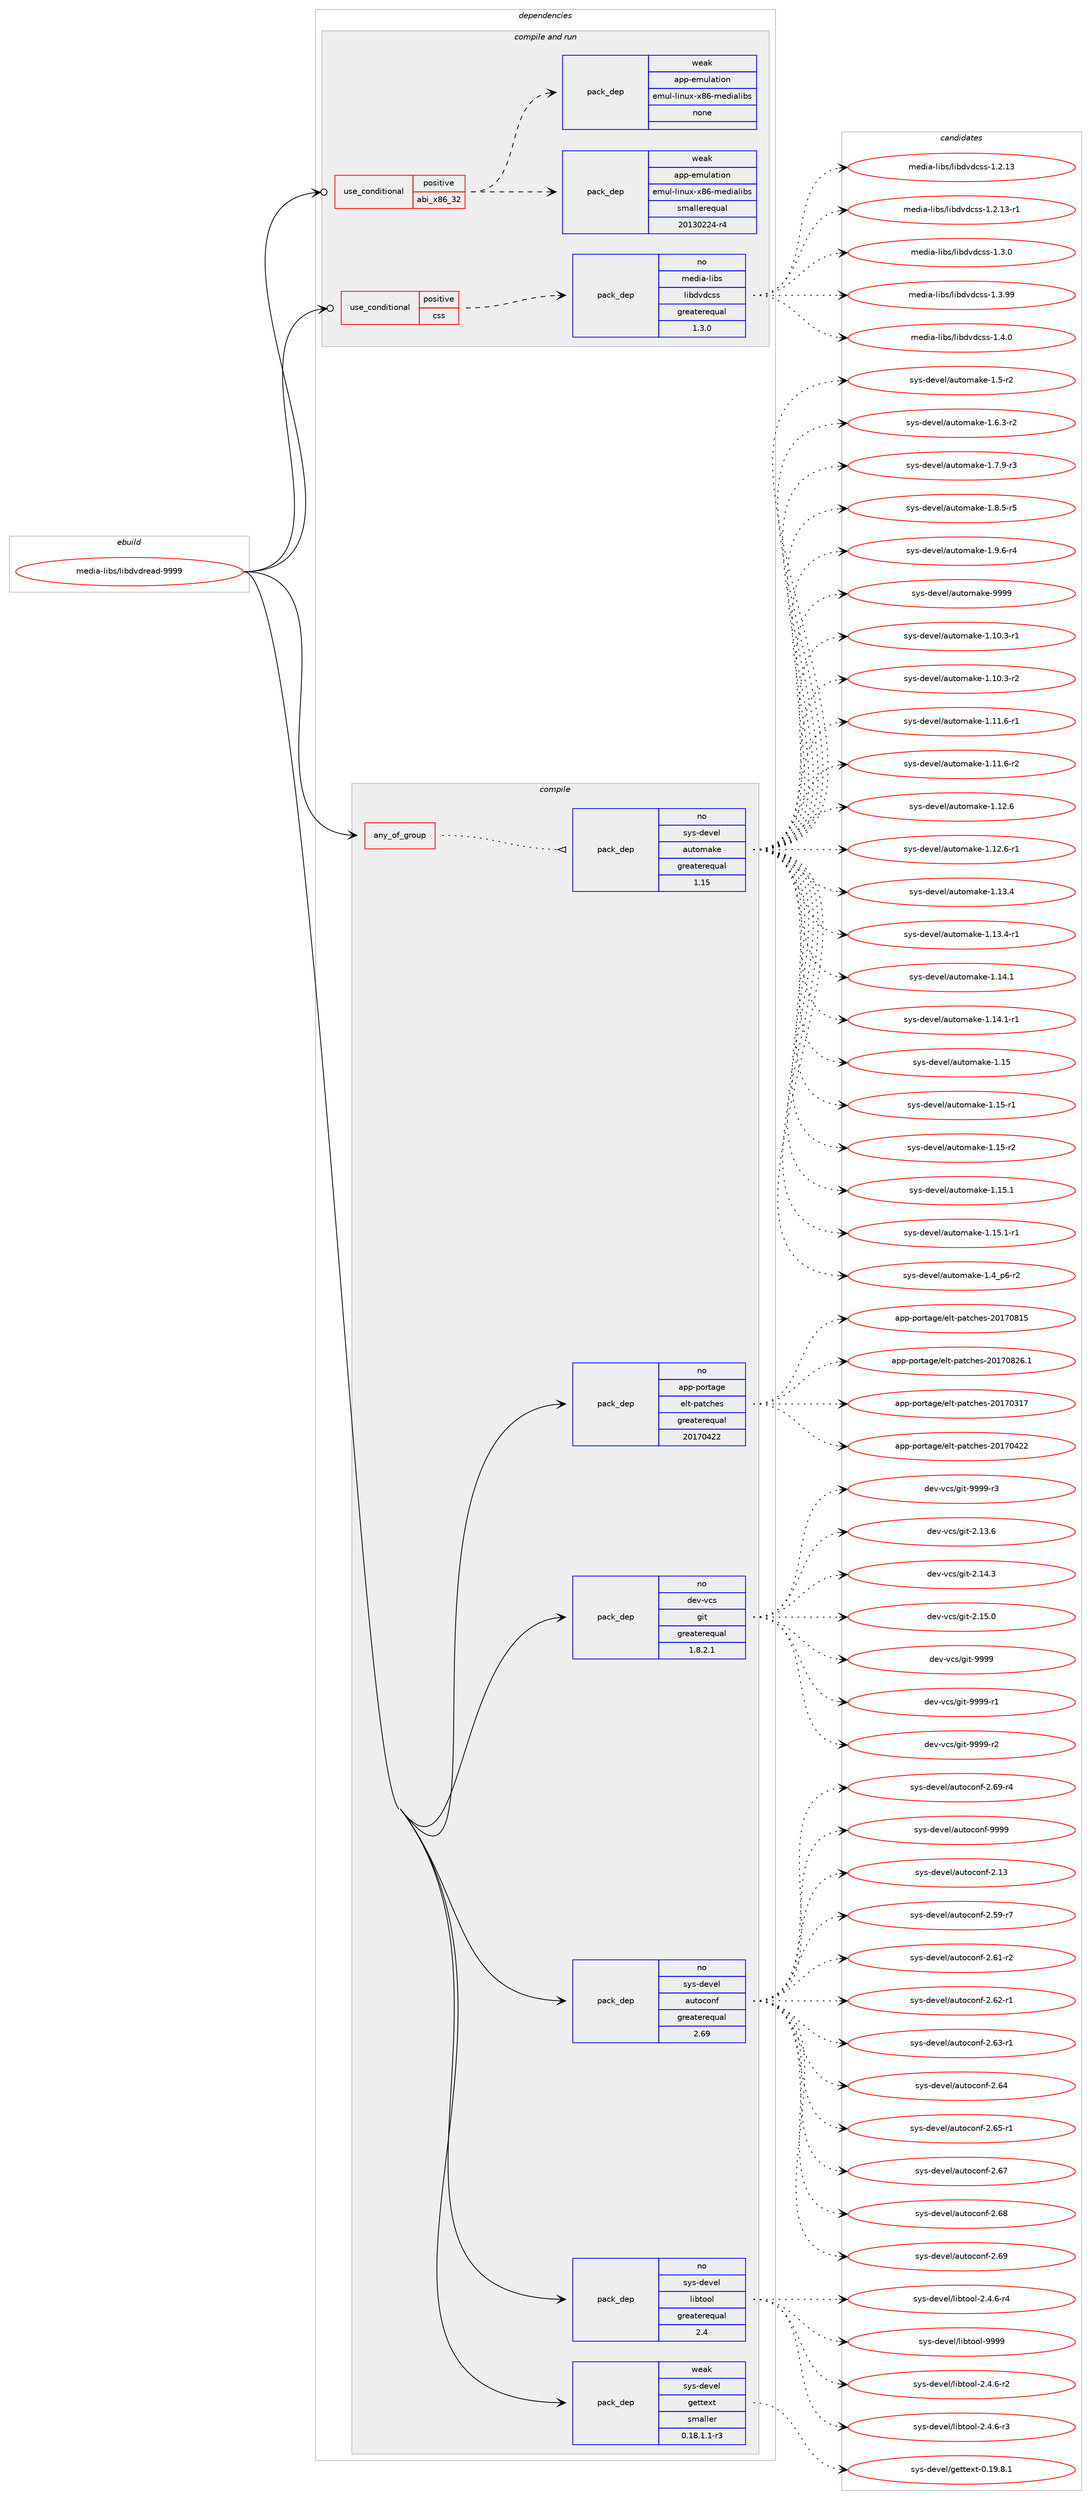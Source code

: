 digraph prolog {

# *************
# Graph options
# *************

newrank=true;
concentrate=true;
compound=true;
graph [rankdir=LR,fontname=Helvetica,fontsize=10,ranksep=1.5];#, ranksep=2.5, nodesep=0.2];
edge  [arrowhead=vee];
node  [fontname=Helvetica,fontsize=10];

# **********
# The ebuild
# **********

subgraph cluster_leftcol {
color=gray;
rank=same;
label=<<i>ebuild</i>>;
id [label="media-libs/libdvdread-9999", color=red, width=4, href="../media-libs/libdvdread-9999.svg"];
}

# ****************
# The dependencies
# ****************

subgraph cluster_midcol {
color=gray;
label=<<i>dependencies</i>>;
subgraph cluster_compile {
fillcolor="#eeeeee";
style=filled;
label=<<i>compile</i>>;
subgraph any5492 {
dependency363318 [label=<<TABLE BORDER="0" CELLBORDER="1" CELLSPACING="0" CELLPADDING="4"><TR><TD CELLPADDING="10">any_of_group</TD></TR></TABLE>>, shape=none, color=red];subgraph pack268071 {
dependency363319 [label=<<TABLE BORDER="0" CELLBORDER="1" CELLSPACING="0" CELLPADDING="4" WIDTH="220"><TR><TD ROWSPAN="6" CELLPADDING="30">pack_dep</TD></TR><TR><TD WIDTH="110">no</TD></TR><TR><TD>sys-devel</TD></TR><TR><TD>automake</TD></TR><TR><TD>greaterequal</TD></TR><TR><TD>1.15</TD></TR></TABLE>>, shape=none, color=blue];
}
dependency363318:e -> dependency363319:w [weight=20,style="dotted",arrowhead="oinv"];
}
id:e -> dependency363318:w [weight=20,style="solid",arrowhead="vee"];
subgraph pack268072 {
dependency363320 [label=<<TABLE BORDER="0" CELLBORDER="1" CELLSPACING="0" CELLPADDING="4" WIDTH="220"><TR><TD ROWSPAN="6" CELLPADDING="30">pack_dep</TD></TR><TR><TD WIDTH="110">no</TD></TR><TR><TD>app-portage</TD></TR><TR><TD>elt-patches</TD></TR><TR><TD>greaterequal</TD></TR><TR><TD>20170422</TD></TR></TABLE>>, shape=none, color=blue];
}
id:e -> dependency363320:w [weight=20,style="solid",arrowhead="vee"];
subgraph pack268073 {
dependency363321 [label=<<TABLE BORDER="0" CELLBORDER="1" CELLSPACING="0" CELLPADDING="4" WIDTH="220"><TR><TD ROWSPAN="6" CELLPADDING="30">pack_dep</TD></TR><TR><TD WIDTH="110">no</TD></TR><TR><TD>dev-vcs</TD></TR><TR><TD>git</TD></TR><TR><TD>greaterequal</TD></TR><TR><TD>1.8.2.1</TD></TR></TABLE>>, shape=none, color=blue];
}
id:e -> dependency363321:w [weight=20,style="solid",arrowhead="vee"];
subgraph pack268074 {
dependency363322 [label=<<TABLE BORDER="0" CELLBORDER="1" CELLSPACING="0" CELLPADDING="4" WIDTH="220"><TR><TD ROWSPAN="6" CELLPADDING="30">pack_dep</TD></TR><TR><TD WIDTH="110">no</TD></TR><TR><TD>sys-devel</TD></TR><TR><TD>autoconf</TD></TR><TR><TD>greaterequal</TD></TR><TR><TD>2.69</TD></TR></TABLE>>, shape=none, color=blue];
}
id:e -> dependency363322:w [weight=20,style="solid",arrowhead="vee"];
subgraph pack268075 {
dependency363323 [label=<<TABLE BORDER="0" CELLBORDER="1" CELLSPACING="0" CELLPADDING="4" WIDTH="220"><TR><TD ROWSPAN="6" CELLPADDING="30">pack_dep</TD></TR><TR><TD WIDTH="110">no</TD></TR><TR><TD>sys-devel</TD></TR><TR><TD>libtool</TD></TR><TR><TD>greaterequal</TD></TR><TR><TD>2.4</TD></TR></TABLE>>, shape=none, color=blue];
}
id:e -> dependency363323:w [weight=20,style="solid",arrowhead="vee"];
subgraph pack268076 {
dependency363324 [label=<<TABLE BORDER="0" CELLBORDER="1" CELLSPACING="0" CELLPADDING="4" WIDTH="220"><TR><TD ROWSPAN="6" CELLPADDING="30">pack_dep</TD></TR><TR><TD WIDTH="110">weak</TD></TR><TR><TD>sys-devel</TD></TR><TR><TD>gettext</TD></TR><TR><TD>smaller</TD></TR><TR><TD>0.18.1.1-r3</TD></TR></TABLE>>, shape=none, color=blue];
}
id:e -> dependency363324:w [weight=20,style="solid",arrowhead="vee"];
}
subgraph cluster_compileandrun {
fillcolor="#eeeeee";
style=filled;
label=<<i>compile and run</i>>;
subgraph cond89617 {
dependency363325 [label=<<TABLE BORDER="0" CELLBORDER="1" CELLSPACING="0" CELLPADDING="4"><TR><TD ROWSPAN="3" CELLPADDING="10">use_conditional</TD></TR><TR><TD>positive</TD></TR><TR><TD>abi_x86_32</TD></TR></TABLE>>, shape=none, color=red];
subgraph pack268077 {
dependency363326 [label=<<TABLE BORDER="0" CELLBORDER="1" CELLSPACING="0" CELLPADDING="4" WIDTH="220"><TR><TD ROWSPAN="6" CELLPADDING="30">pack_dep</TD></TR><TR><TD WIDTH="110">weak</TD></TR><TR><TD>app-emulation</TD></TR><TR><TD>emul-linux-x86-medialibs</TD></TR><TR><TD>smallerequal</TD></TR><TR><TD>20130224-r4</TD></TR></TABLE>>, shape=none, color=blue];
}
dependency363325:e -> dependency363326:w [weight=20,style="dashed",arrowhead="vee"];
subgraph pack268078 {
dependency363327 [label=<<TABLE BORDER="0" CELLBORDER="1" CELLSPACING="0" CELLPADDING="4" WIDTH="220"><TR><TD ROWSPAN="6" CELLPADDING="30">pack_dep</TD></TR><TR><TD WIDTH="110">weak</TD></TR><TR><TD>app-emulation</TD></TR><TR><TD>emul-linux-x86-medialibs</TD></TR><TR><TD>none</TD></TR><TR><TD></TD></TR></TABLE>>, shape=none, color=blue];
}
dependency363325:e -> dependency363327:w [weight=20,style="dashed",arrowhead="vee"];
}
id:e -> dependency363325:w [weight=20,style="solid",arrowhead="odotvee"];
subgraph cond89618 {
dependency363328 [label=<<TABLE BORDER="0" CELLBORDER="1" CELLSPACING="0" CELLPADDING="4"><TR><TD ROWSPAN="3" CELLPADDING="10">use_conditional</TD></TR><TR><TD>positive</TD></TR><TR><TD>css</TD></TR></TABLE>>, shape=none, color=red];
subgraph pack268079 {
dependency363329 [label=<<TABLE BORDER="0" CELLBORDER="1" CELLSPACING="0" CELLPADDING="4" WIDTH="220"><TR><TD ROWSPAN="6" CELLPADDING="30">pack_dep</TD></TR><TR><TD WIDTH="110">no</TD></TR><TR><TD>media-libs</TD></TR><TR><TD>libdvdcss</TD></TR><TR><TD>greaterequal</TD></TR><TR><TD>1.3.0</TD></TR></TABLE>>, shape=none, color=blue];
}
dependency363328:e -> dependency363329:w [weight=20,style="dashed",arrowhead="vee"];
}
id:e -> dependency363328:w [weight=20,style="solid",arrowhead="odotvee"];
}
subgraph cluster_run {
fillcolor="#eeeeee";
style=filled;
label=<<i>run</i>>;
}
}

# **************
# The candidates
# **************

subgraph cluster_choices {
rank=same;
color=gray;
label=<<i>candidates</i>>;

subgraph choice268071 {
color=black;
nodesep=1;
choice11512111545100101118101108479711711611110997107101454946494846514511449 [label="sys-devel/automake-1.10.3-r1", color=red, width=4,href="../sys-devel/automake-1.10.3-r1.svg"];
choice11512111545100101118101108479711711611110997107101454946494846514511450 [label="sys-devel/automake-1.10.3-r2", color=red, width=4,href="../sys-devel/automake-1.10.3-r2.svg"];
choice11512111545100101118101108479711711611110997107101454946494946544511449 [label="sys-devel/automake-1.11.6-r1", color=red, width=4,href="../sys-devel/automake-1.11.6-r1.svg"];
choice11512111545100101118101108479711711611110997107101454946494946544511450 [label="sys-devel/automake-1.11.6-r2", color=red, width=4,href="../sys-devel/automake-1.11.6-r2.svg"];
choice1151211154510010111810110847971171161111099710710145494649504654 [label="sys-devel/automake-1.12.6", color=red, width=4,href="../sys-devel/automake-1.12.6.svg"];
choice11512111545100101118101108479711711611110997107101454946495046544511449 [label="sys-devel/automake-1.12.6-r1", color=red, width=4,href="../sys-devel/automake-1.12.6-r1.svg"];
choice1151211154510010111810110847971171161111099710710145494649514652 [label="sys-devel/automake-1.13.4", color=red, width=4,href="../sys-devel/automake-1.13.4.svg"];
choice11512111545100101118101108479711711611110997107101454946495146524511449 [label="sys-devel/automake-1.13.4-r1", color=red, width=4,href="../sys-devel/automake-1.13.4-r1.svg"];
choice1151211154510010111810110847971171161111099710710145494649524649 [label="sys-devel/automake-1.14.1", color=red, width=4,href="../sys-devel/automake-1.14.1.svg"];
choice11512111545100101118101108479711711611110997107101454946495246494511449 [label="sys-devel/automake-1.14.1-r1", color=red, width=4,href="../sys-devel/automake-1.14.1-r1.svg"];
choice115121115451001011181011084797117116111109971071014549464953 [label="sys-devel/automake-1.15", color=red, width=4,href="../sys-devel/automake-1.15.svg"];
choice1151211154510010111810110847971171161111099710710145494649534511449 [label="sys-devel/automake-1.15-r1", color=red, width=4,href="../sys-devel/automake-1.15-r1.svg"];
choice1151211154510010111810110847971171161111099710710145494649534511450 [label="sys-devel/automake-1.15-r2", color=red, width=4,href="../sys-devel/automake-1.15-r2.svg"];
choice1151211154510010111810110847971171161111099710710145494649534649 [label="sys-devel/automake-1.15.1", color=red, width=4,href="../sys-devel/automake-1.15.1.svg"];
choice11512111545100101118101108479711711611110997107101454946495346494511449 [label="sys-devel/automake-1.15.1-r1", color=red, width=4,href="../sys-devel/automake-1.15.1-r1.svg"];
choice115121115451001011181011084797117116111109971071014549465295112544511450 [label="sys-devel/automake-1.4_p6-r2", color=red, width=4,href="../sys-devel/automake-1.4_p6-r2.svg"];
choice11512111545100101118101108479711711611110997107101454946534511450 [label="sys-devel/automake-1.5-r2", color=red, width=4,href="../sys-devel/automake-1.5-r2.svg"];
choice115121115451001011181011084797117116111109971071014549465446514511450 [label="sys-devel/automake-1.6.3-r2", color=red, width=4,href="../sys-devel/automake-1.6.3-r2.svg"];
choice115121115451001011181011084797117116111109971071014549465546574511451 [label="sys-devel/automake-1.7.9-r3", color=red, width=4,href="../sys-devel/automake-1.7.9-r3.svg"];
choice115121115451001011181011084797117116111109971071014549465646534511453 [label="sys-devel/automake-1.8.5-r5", color=red, width=4,href="../sys-devel/automake-1.8.5-r5.svg"];
choice115121115451001011181011084797117116111109971071014549465746544511452 [label="sys-devel/automake-1.9.6-r4", color=red, width=4,href="../sys-devel/automake-1.9.6-r4.svg"];
choice115121115451001011181011084797117116111109971071014557575757 [label="sys-devel/automake-9999", color=red, width=4,href="../sys-devel/automake-9999.svg"];
dependency363319:e -> choice11512111545100101118101108479711711611110997107101454946494846514511449:w [style=dotted,weight="100"];
dependency363319:e -> choice11512111545100101118101108479711711611110997107101454946494846514511450:w [style=dotted,weight="100"];
dependency363319:e -> choice11512111545100101118101108479711711611110997107101454946494946544511449:w [style=dotted,weight="100"];
dependency363319:e -> choice11512111545100101118101108479711711611110997107101454946494946544511450:w [style=dotted,weight="100"];
dependency363319:e -> choice1151211154510010111810110847971171161111099710710145494649504654:w [style=dotted,weight="100"];
dependency363319:e -> choice11512111545100101118101108479711711611110997107101454946495046544511449:w [style=dotted,weight="100"];
dependency363319:e -> choice1151211154510010111810110847971171161111099710710145494649514652:w [style=dotted,weight="100"];
dependency363319:e -> choice11512111545100101118101108479711711611110997107101454946495146524511449:w [style=dotted,weight="100"];
dependency363319:e -> choice1151211154510010111810110847971171161111099710710145494649524649:w [style=dotted,weight="100"];
dependency363319:e -> choice11512111545100101118101108479711711611110997107101454946495246494511449:w [style=dotted,weight="100"];
dependency363319:e -> choice115121115451001011181011084797117116111109971071014549464953:w [style=dotted,weight="100"];
dependency363319:e -> choice1151211154510010111810110847971171161111099710710145494649534511449:w [style=dotted,weight="100"];
dependency363319:e -> choice1151211154510010111810110847971171161111099710710145494649534511450:w [style=dotted,weight="100"];
dependency363319:e -> choice1151211154510010111810110847971171161111099710710145494649534649:w [style=dotted,weight="100"];
dependency363319:e -> choice11512111545100101118101108479711711611110997107101454946495346494511449:w [style=dotted,weight="100"];
dependency363319:e -> choice115121115451001011181011084797117116111109971071014549465295112544511450:w [style=dotted,weight="100"];
dependency363319:e -> choice11512111545100101118101108479711711611110997107101454946534511450:w [style=dotted,weight="100"];
dependency363319:e -> choice115121115451001011181011084797117116111109971071014549465446514511450:w [style=dotted,weight="100"];
dependency363319:e -> choice115121115451001011181011084797117116111109971071014549465546574511451:w [style=dotted,weight="100"];
dependency363319:e -> choice115121115451001011181011084797117116111109971071014549465646534511453:w [style=dotted,weight="100"];
dependency363319:e -> choice115121115451001011181011084797117116111109971071014549465746544511452:w [style=dotted,weight="100"];
dependency363319:e -> choice115121115451001011181011084797117116111109971071014557575757:w [style=dotted,weight="100"];
}
subgraph choice268072 {
color=black;
nodesep=1;
choice97112112451121111141169710310147101108116451129711699104101115455048495548514955 [label="app-portage/elt-patches-20170317", color=red, width=4,href="../app-portage/elt-patches-20170317.svg"];
choice97112112451121111141169710310147101108116451129711699104101115455048495548525050 [label="app-portage/elt-patches-20170422", color=red, width=4,href="../app-portage/elt-patches-20170422.svg"];
choice97112112451121111141169710310147101108116451129711699104101115455048495548564953 [label="app-portage/elt-patches-20170815", color=red, width=4,href="../app-portage/elt-patches-20170815.svg"];
choice971121124511211111411697103101471011081164511297116991041011154550484955485650544649 [label="app-portage/elt-patches-20170826.1", color=red, width=4,href="../app-portage/elt-patches-20170826.1.svg"];
dependency363320:e -> choice97112112451121111141169710310147101108116451129711699104101115455048495548514955:w [style=dotted,weight="100"];
dependency363320:e -> choice97112112451121111141169710310147101108116451129711699104101115455048495548525050:w [style=dotted,weight="100"];
dependency363320:e -> choice97112112451121111141169710310147101108116451129711699104101115455048495548564953:w [style=dotted,weight="100"];
dependency363320:e -> choice971121124511211111411697103101471011081164511297116991041011154550484955485650544649:w [style=dotted,weight="100"];
}
subgraph choice268073 {
color=black;
nodesep=1;
choice10010111845118991154710310511645504649514654 [label="dev-vcs/git-2.13.6", color=red, width=4,href="../dev-vcs/git-2.13.6.svg"];
choice10010111845118991154710310511645504649524651 [label="dev-vcs/git-2.14.3", color=red, width=4,href="../dev-vcs/git-2.14.3.svg"];
choice10010111845118991154710310511645504649534648 [label="dev-vcs/git-2.15.0", color=red, width=4,href="../dev-vcs/git-2.15.0.svg"];
choice1001011184511899115471031051164557575757 [label="dev-vcs/git-9999", color=red, width=4,href="../dev-vcs/git-9999.svg"];
choice10010111845118991154710310511645575757574511449 [label="dev-vcs/git-9999-r1", color=red, width=4,href="../dev-vcs/git-9999-r1.svg"];
choice10010111845118991154710310511645575757574511450 [label="dev-vcs/git-9999-r2", color=red, width=4,href="../dev-vcs/git-9999-r2.svg"];
choice10010111845118991154710310511645575757574511451 [label="dev-vcs/git-9999-r3", color=red, width=4,href="../dev-vcs/git-9999-r3.svg"];
dependency363321:e -> choice10010111845118991154710310511645504649514654:w [style=dotted,weight="100"];
dependency363321:e -> choice10010111845118991154710310511645504649524651:w [style=dotted,weight="100"];
dependency363321:e -> choice10010111845118991154710310511645504649534648:w [style=dotted,weight="100"];
dependency363321:e -> choice1001011184511899115471031051164557575757:w [style=dotted,weight="100"];
dependency363321:e -> choice10010111845118991154710310511645575757574511449:w [style=dotted,weight="100"];
dependency363321:e -> choice10010111845118991154710310511645575757574511450:w [style=dotted,weight="100"];
dependency363321:e -> choice10010111845118991154710310511645575757574511451:w [style=dotted,weight="100"];
}
subgraph choice268074 {
color=black;
nodesep=1;
choice115121115451001011181011084797117116111991111101024550464951 [label="sys-devel/autoconf-2.13", color=red, width=4,href="../sys-devel/autoconf-2.13.svg"];
choice1151211154510010111810110847971171161119911111010245504653574511455 [label="sys-devel/autoconf-2.59-r7", color=red, width=4,href="../sys-devel/autoconf-2.59-r7.svg"];
choice1151211154510010111810110847971171161119911111010245504654494511450 [label="sys-devel/autoconf-2.61-r2", color=red, width=4,href="../sys-devel/autoconf-2.61-r2.svg"];
choice1151211154510010111810110847971171161119911111010245504654504511449 [label="sys-devel/autoconf-2.62-r1", color=red, width=4,href="../sys-devel/autoconf-2.62-r1.svg"];
choice1151211154510010111810110847971171161119911111010245504654514511449 [label="sys-devel/autoconf-2.63-r1", color=red, width=4,href="../sys-devel/autoconf-2.63-r1.svg"];
choice115121115451001011181011084797117116111991111101024550465452 [label="sys-devel/autoconf-2.64", color=red, width=4,href="../sys-devel/autoconf-2.64.svg"];
choice1151211154510010111810110847971171161119911111010245504654534511449 [label="sys-devel/autoconf-2.65-r1", color=red, width=4,href="../sys-devel/autoconf-2.65-r1.svg"];
choice115121115451001011181011084797117116111991111101024550465455 [label="sys-devel/autoconf-2.67", color=red, width=4,href="../sys-devel/autoconf-2.67.svg"];
choice115121115451001011181011084797117116111991111101024550465456 [label="sys-devel/autoconf-2.68", color=red, width=4,href="../sys-devel/autoconf-2.68.svg"];
choice115121115451001011181011084797117116111991111101024550465457 [label="sys-devel/autoconf-2.69", color=red, width=4,href="../sys-devel/autoconf-2.69.svg"];
choice1151211154510010111810110847971171161119911111010245504654574511452 [label="sys-devel/autoconf-2.69-r4", color=red, width=4,href="../sys-devel/autoconf-2.69-r4.svg"];
choice115121115451001011181011084797117116111991111101024557575757 [label="sys-devel/autoconf-9999", color=red, width=4,href="../sys-devel/autoconf-9999.svg"];
dependency363322:e -> choice115121115451001011181011084797117116111991111101024550464951:w [style=dotted,weight="100"];
dependency363322:e -> choice1151211154510010111810110847971171161119911111010245504653574511455:w [style=dotted,weight="100"];
dependency363322:e -> choice1151211154510010111810110847971171161119911111010245504654494511450:w [style=dotted,weight="100"];
dependency363322:e -> choice1151211154510010111810110847971171161119911111010245504654504511449:w [style=dotted,weight="100"];
dependency363322:e -> choice1151211154510010111810110847971171161119911111010245504654514511449:w [style=dotted,weight="100"];
dependency363322:e -> choice115121115451001011181011084797117116111991111101024550465452:w [style=dotted,weight="100"];
dependency363322:e -> choice1151211154510010111810110847971171161119911111010245504654534511449:w [style=dotted,weight="100"];
dependency363322:e -> choice115121115451001011181011084797117116111991111101024550465455:w [style=dotted,weight="100"];
dependency363322:e -> choice115121115451001011181011084797117116111991111101024550465456:w [style=dotted,weight="100"];
dependency363322:e -> choice115121115451001011181011084797117116111991111101024550465457:w [style=dotted,weight="100"];
dependency363322:e -> choice1151211154510010111810110847971171161119911111010245504654574511452:w [style=dotted,weight="100"];
dependency363322:e -> choice115121115451001011181011084797117116111991111101024557575757:w [style=dotted,weight="100"];
}
subgraph choice268075 {
color=black;
nodesep=1;
choice1151211154510010111810110847108105981161111111084550465246544511450 [label="sys-devel/libtool-2.4.6-r2", color=red, width=4,href="../sys-devel/libtool-2.4.6-r2.svg"];
choice1151211154510010111810110847108105981161111111084550465246544511451 [label="sys-devel/libtool-2.4.6-r3", color=red, width=4,href="../sys-devel/libtool-2.4.6-r3.svg"];
choice1151211154510010111810110847108105981161111111084550465246544511452 [label="sys-devel/libtool-2.4.6-r4", color=red, width=4,href="../sys-devel/libtool-2.4.6-r4.svg"];
choice1151211154510010111810110847108105981161111111084557575757 [label="sys-devel/libtool-9999", color=red, width=4,href="../sys-devel/libtool-9999.svg"];
dependency363323:e -> choice1151211154510010111810110847108105981161111111084550465246544511450:w [style=dotted,weight="100"];
dependency363323:e -> choice1151211154510010111810110847108105981161111111084550465246544511451:w [style=dotted,weight="100"];
dependency363323:e -> choice1151211154510010111810110847108105981161111111084550465246544511452:w [style=dotted,weight="100"];
dependency363323:e -> choice1151211154510010111810110847108105981161111111084557575757:w [style=dotted,weight="100"];
}
subgraph choice268076 {
color=black;
nodesep=1;
choice1151211154510010111810110847103101116116101120116454846495746564649 [label="sys-devel/gettext-0.19.8.1", color=red, width=4,href="../sys-devel/gettext-0.19.8.1.svg"];
dependency363324:e -> choice1151211154510010111810110847103101116116101120116454846495746564649:w [style=dotted,weight="100"];
}
subgraph choice268077 {
color=black;
nodesep=1;
}
subgraph choice268078 {
color=black;
nodesep=1;
}
subgraph choice268079 {
color=black;
nodesep=1;
choice10910110010597451081059811547108105981001181009911511545494650464951 [label="media-libs/libdvdcss-1.2.13", color=red, width=4,href="../media-libs/libdvdcss-1.2.13.svg"];
choice109101100105974510810598115471081059810011810099115115454946504649514511449 [label="media-libs/libdvdcss-1.2.13-r1", color=red, width=4,href="../media-libs/libdvdcss-1.2.13-r1.svg"];
choice109101100105974510810598115471081059810011810099115115454946514648 [label="media-libs/libdvdcss-1.3.0", color=red, width=4,href="../media-libs/libdvdcss-1.3.0.svg"];
choice10910110010597451081059811547108105981001181009911511545494651465757 [label="media-libs/libdvdcss-1.3.99", color=red, width=4,href="../media-libs/libdvdcss-1.3.99.svg"];
choice109101100105974510810598115471081059810011810099115115454946524648 [label="media-libs/libdvdcss-1.4.0", color=red, width=4,href="../media-libs/libdvdcss-1.4.0.svg"];
dependency363329:e -> choice10910110010597451081059811547108105981001181009911511545494650464951:w [style=dotted,weight="100"];
dependency363329:e -> choice109101100105974510810598115471081059810011810099115115454946504649514511449:w [style=dotted,weight="100"];
dependency363329:e -> choice109101100105974510810598115471081059810011810099115115454946514648:w [style=dotted,weight="100"];
dependency363329:e -> choice10910110010597451081059811547108105981001181009911511545494651465757:w [style=dotted,weight="100"];
dependency363329:e -> choice109101100105974510810598115471081059810011810099115115454946524648:w [style=dotted,weight="100"];
}
}

}
